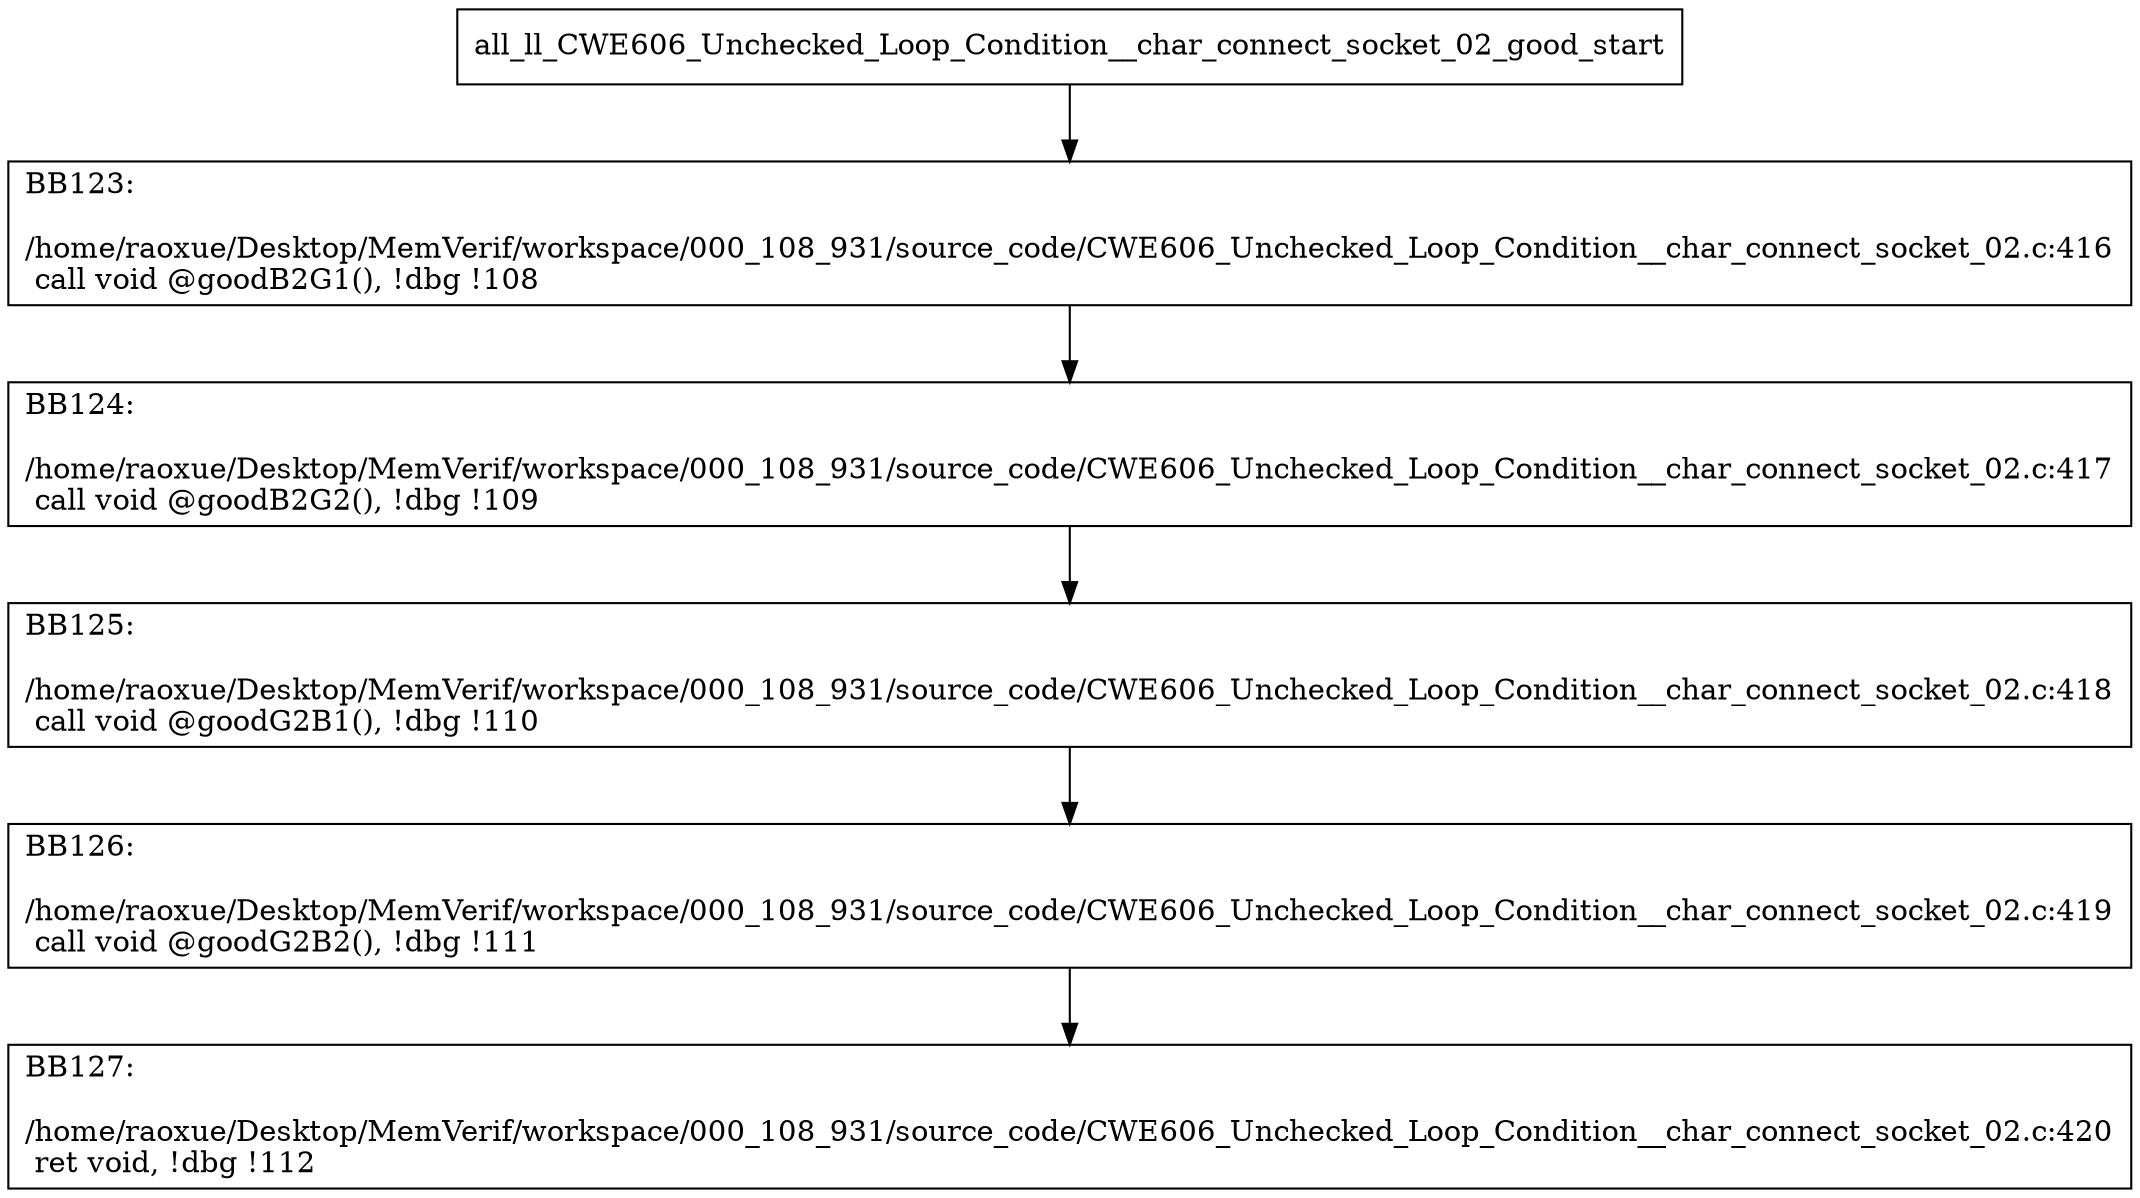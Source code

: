digraph "CFG for'all_ll_CWE606_Unchecked_Loop_Condition__char_connect_socket_02_good' function" {
	BBall_ll_CWE606_Unchecked_Loop_Condition__char_connect_socket_02_good_start[shape=record,label="{all_ll_CWE606_Unchecked_Loop_Condition__char_connect_socket_02_good_start}"];
	BBall_ll_CWE606_Unchecked_Loop_Condition__char_connect_socket_02_good_start-> all_ll_CWE606_Unchecked_Loop_Condition__char_connect_socket_02_goodBB123;
	all_ll_CWE606_Unchecked_Loop_Condition__char_connect_socket_02_goodBB123 [shape=record, label="{BB123:\l\l/home/raoxue/Desktop/MemVerif/workspace/000_108_931/source_code/CWE606_Unchecked_Loop_Condition__char_connect_socket_02.c:416\l
  call void @goodB2G1(), !dbg !108\l
}"];
	all_ll_CWE606_Unchecked_Loop_Condition__char_connect_socket_02_goodBB123-> all_ll_CWE606_Unchecked_Loop_Condition__char_connect_socket_02_goodBB124;
	all_ll_CWE606_Unchecked_Loop_Condition__char_connect_socket_02_goodBB124 [shape=record, label="{BB124:\l\l/home/raoxue/Desktop/MemVerif/workspace/000_108_931/source_code/CWE606_Unchecked_Loop_Condition__char_connect_socket_02.c:417\l
  call void @goodB2G2(), !dbg !109\l
}"];
	all_ll_CWE606_Unchecked_Loop_Condition__char_connect_socket_02_goodBB124-> all_ll_CWE606_Unchecked_Loop_Condition__char_connect_socket_02_goodBB125;
	all_ll_CWE606_Unchecked_Loop_Condition__char_connect_socket_02_goodBB125 [shape=record, label="{BB125:\l\l/home/raoxue/Desktop/MemVerif/workspace/000_108_931/source_code/CWE606_Unchecked_Loop_Condition__char_connect_socket_02.c:418\l
  call void @goodG2B1(), !dbg !110\l
}"];
	all_ll_CWE606_Unchecked_Loop_Condition__char_connect_socket_02_goodBB125-> all_ll_CWE606_Unchecked_Loop_Condition__char_connect_socket_02_goodBB126;
	all_ll_CWE606_Unchecked_Loop_Condition__char_connect_socket_02_goodBB126 [shape=record, label="{BB126:\l\l/home/raoxue/Desktop/MemVerif/workspace/000_108_931/source_code/CWE606_Unchecked_Loop_Condition__char_connect_socket_02.c:419\l
  call void @goodG2B2(), !dbg !111\l
}"];
	all_ll_CWE606_Unchecked_Loop_Condition__char_connect_socket_02_goodBB126-> all_ll_CWE606_Unchecked_Loop_Condition__char_connect_socket_02_goodBB127;
	all_ll_CWE606_Unchecked_Loop_Condition__char_connect_socket_02_goodBB127 [shape=record, label="{BB127:\l\l/home/raoxue/Desktop/MemVerif/workspace/000_108_931/source_code/CWE606_Unchecked_Loop_Condition__char_connect_socket_02.c:420\l
  ret void, !dbg !112\l
}"];
}
